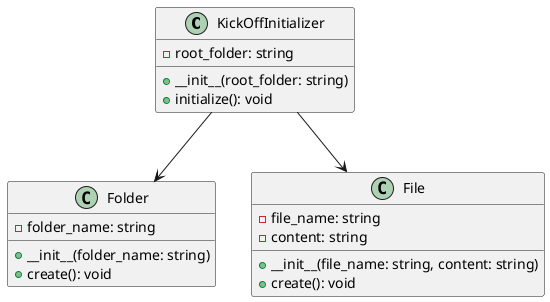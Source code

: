 @startuml

class KickOffInitializer {
  - root_folder: string
  + __init__(root_folder: string)
  + initialize(): void
}

class Folder {
  - folder_name: string
  + __init__(folder_name: string)
  + create(): void
}

class File {
  - file_name: string
  - content: string
  + __init__(file_name: string, content: string)
  + create(): void
}

KickOffInitializer --> Folder
KickOffInitializer --> File

@enduml
